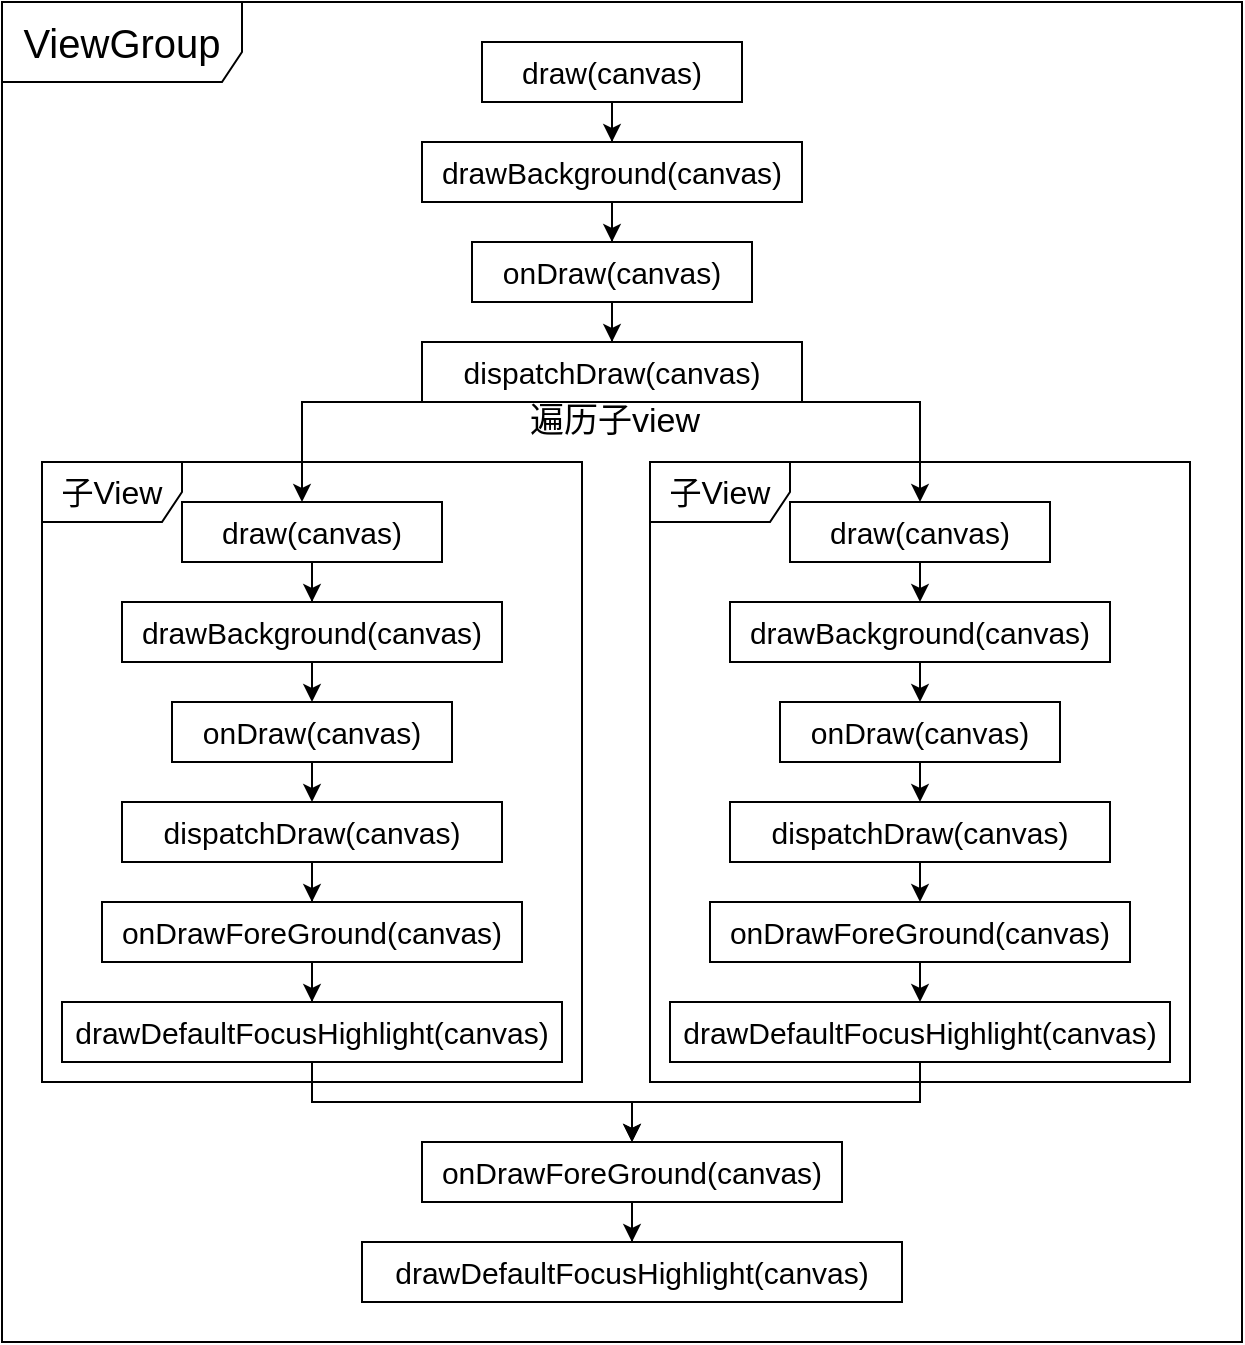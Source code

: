 <mxfile version="13.4.2" type="device"><diagram id="YTTiy2qyTD4znVReCN0a" name="Page-1"><mxGraphModel dx="1221" dy="598" grid="1" gridSize="10" guides="1" tooltips="1" connect="1" arrows="1" fold="1" page="1" pageScale="1" pageWidth="827" pageHeight="1169" math="0" shadow="0"><root><mxCell id="0"/><mxCell id="1" parent="0"/><mxCell id="_5ehZnlaOwpO7Td1cY0_-1" value="&lt;font style=&quot;font-size: 20px&quot;&gt;ViewGroup&lt;/font&gt;" style="shape=umlFrame;whiteSpace=wrap;html=1;width=120;height=40;" vertex="1" parent="1"><mxGeometry x="80" y="40" width="620" height="670" as="geometry"/></mxCell><mxCell id="_5ehZnlaOwpO7Td1cY0_-5" value="" style="edgeStyle=orthogonalEdgeStyle;rounded=0;orthogonalLoop=1;jettySize=auto;html=1;" edge="1" parent="1" source="_5ehZnlaOwpO7Td1cY0_-3" target="_5ehZnlaOwpO7Td1cY0_-4"><mxGeometry relative="1" as="geometry"/></mxCell><mxCell id="_5ehZnlaOwpO7Td1cY0_-3" value="&lt;font style=&quot;font-size: 15px&quot;&gt;draw(canvas)&lt;/font&gt;" style="rounded=0;whiteSpace=wrap;html=1;" vertex="1" parent="1"><mxGeometry x="320" y="60" width="130" height="30" as="geometry"/></mxCell><mxCell id="_5ehZnlaOwpO7Td1cY0_-8" value="" style="edgeStyle=orthogonalEdgeStyle;rounded=0;orthogonalLoop=1;jettySize=auto;html=1;" edge="1" parent="1" source="_5ehZnlaOwpO7Td1cY0_-4" target="_5ehZnlaOwpO7Td1cY0_-7"><mxGeometry relative="1" as="geometry"/></mxCell><mxCell id="_5ehZnlaOwpO7Td1cY0_-4" value="&lt;font style=&quot;font-size: 15px&quot;&gt;drawBackground(canvas)&lt;/font&gt;" style="rounded=0;whiteSpace=wrap;html=1;" vertex="1" parent="1"><mxGeometry x="290" y="110" width="190" height="30" as="geometry"/></mxCell><mxCell id="_5ehZnlaOwpO7Td1cY0_-10" value="" style="edgeStyle=orthogonalEdgeStyle;rounded=0;orthogonalLoop=1;jettySize=auto;html=1;" edge="1" parent="1" source="_5ehZnlaOwpO7Td1cY0_-7" target="_5ehZnlaOwpO7Td1cY0_-9"><mxGeometry relative="1" as="geometry"/></mxCell><mxCell id="_5ehZnlaOwpO7Td1cY0_-7" value="&lt;font style=&quot;font-size: 15px&quot;&gt;onDraw(canvas)&lt;/font&gt;" style="rounded=0;whiteSpace=wrap;html=1;" vertex="1" parent="1"><mxGeometry x="315" y="160" width="140" height="30" as="geometry"/></mxCell><mxCell id="_5ehZnlaOwpO7Td1cY0_-40" style="orthogonalLoop=1;jettySize=auto;html=1;exitX=0.5;exitY=1;exitDx=0;exitDy=0;entryX=0.5;entryY=0;entryDx=0;entryDy=0;strokeColor=#000000;rounded=0;edgeStyle=orthogonalEdgeStyle;" edge="1" parent="1" source="_5ehZnlaOwpO7Td1cY0_-9" target="_5ehZnlaOwpO7Td1cY0_-35"><mxGeometry relative="1" as="geometry"><Array as="points"><mxPoint x="539" y="240"/></Array></mxGeometry></mxCell><mxCell id="_5ehZnlaOwpO7Td1cY0_-55" value="&lt;font style=&quot;font-size: 17px&quot;&gt;遍历子view&lt;/font&gt;" style="edgeLabel;html=1;align=center;verticalAlign=middle;resizable=0;points=[];" vertex="1" connectable="0" parent="_5ehZnlaOwpO7Td1cY0_-40"><mxGeometry x="0.205" y="-2" relative="1" as="geometry"><mxPoint x="-122.35" y="8" as="offset"/></mxGeometry></mxCell><mxCell id="_5ehZnlaOwpO7Td1cY0_-9" value="&lt;font style=&quot;font-size: 15px&quot;&gt;dispatchDraw(canvas)&lt;/font&gt;" style="rounded=0;whiteSpace=wrap;html=1;" vertex="1" parent="1"><mxGeometry x="290" y="210" width="190" height="30" as="geometry"/></mxCell><mxCell id="_5ehZnlaOwpO7Td1cY0_-15" value="&lt;font style=&quot;font-size: 16px&quot;&gt;子View&lt;/font&gt;" style="shape=umlFrame;whiteSpace=wrap;html=1;width=70;height=30;" vertex="1" parent="1"><mxGeometry x="100" y="270" width="270" height="310" as="geometry"/></mxCell><mxCell id="_5ehZnlaOwpO7Td1cY0_-17" value="" style="endArrow=classic;html=1;exitX=0.5;exitY=1;exitDx=0;exitDy=0;rounded=0;edgeStyle=orthogonalEdgeStyle;" edge="1" parent="1" source="_5ehZnlaOwpO7Td1cY0_-9"><mxGeometry width="50" height="50" relative="1" as="geometry"><mxPoint x="510" y="340" as="sourcePoint"/><mxPoint x="230" y="290" as="targetPoint"/><Array as="points"><mxPoint x="230" y="240"/></Array></mxGeometry></mxCell><mxCell id="_5ehZnlaOwpO7Td1cY0_-26" style="edgeStyle=orthogonalEdgeStyle;rounded=0;orthogonalLoop=1;jettySize=auto;html=1;exitX=0.5;exitY=1;exitDx=0;exitDy=0;" edge="1" parent="1" source="_5ehZnlaOwpO7Td1cY0_-19" target="_5ehZnlaOwpO7Td1cY0_-20"><mxGeometry relative="1" as="geometry"/></mxCell><mxCell id="_5ehZnlaOwpO7Td1cY0_-19" value="&lt;font style=&quot;font-size: 15px&quot;&gt;draw(canvas)&lt;/font&gt;" style="rounded=0;whiteSpace=wrap;html=1;" vertex="1" parent="1"><mxGeometry x="170" y="290" width="130" height="30" as="geometry"/></mxCell><mxCell id="_5ehZnlaOwpO7Td1cY0_-27" style="edgeStyle=orthogonalEdgeStyle;rounded=0;orthogonalLoop=1;jettySize=auto;html=1;exitX=0.5;exitY=1;exitDx=0;exitDy=0;entryX=0.5;entryY=0;entryDx=0;entryDy=0;" edge="1" parent="1" source="_5ehZnlaOwpO7Td1cY0_-20" target="_5ehZnlaOwpO7Td1cY0_-21"><mxGeometry relative="1" as="geometry"/></mxCell><mxCell id="_5ehZnlaOwpO7Td1cY0_-20" value="&lt;font style=&quot;font-size: 15px&quot;&gt;drawBackground(canvas)&lt;/font&gt;" style="rounded=0;whiteSpace=wrap;html=1;" vertex="1" parent="1"><mxGeometry x="140" y="340" width="190" height="30" as="geometry"/></mxCell><mxCell id="_5ehZnlaOwpO7Td1cY0_-29" style="edgeStyle=orthogonalEdgeStyle;rounded=0;orthogonalLoop=1;jettySize=auto;html=1;exitX=0.5;exitY=1;exitDx=0;exitDy=0;entryX=0.5;entryY=0;entryDx=0;entryDy=0;" edge="1" parent="1" source="_5ehZnlaOwpO7Td1cY0_-21" target="_5ehZnlaOwpO7Td1cY0_-28"><mxGeometry relative="1" as="geometry"/></mxCell><mxCell id="_5ehZnlaOwpO7Td1cY0_-21" value="&lt;font style=&quot;font-size: 15px&quot;&gt;onDraw(canvas)&lt;/font&gt;" style="rounded=0;whiteSpace=wrap;html=1;" vertex="1" parent="1"><mxGeometry x="165" y="390" width="140" height="30" as="geometry"/></mxCell><mxCell id="_5ehZnlaOwpO7Td1cY0_-31" value="" style="edgeStyle=orthogonalEdgeStyle;rounded=0;orthogonalLoop=1;jettySize=auto;html=1;" edge="1" parent="1" source="_5ehZnlaOwpO7Td1cY0_-28" target="_5ehZnlaOwpO7Td1cY0_-30"><mxGeometry relative="1" as="geometry"/></mxCell><mxCell id="_5ehZnlaOwpO7Td1cY0_-28" value="&lt;font style=&quot;font-size: 15px&quot;&gt;dispatchDraw(canvas)&lt;/font&gt;" style="rounded=0;whiteSpace=wrap;html=1;" vertex="1" parent="1"><mxGeometry x="140" y="440" width="190" height="30" as="geometry"/></mxCell><mxCell id="_5ehZnlaOwpO7Td1cY0_-48" value="" style="edgeStyle=orthogonalEdgeStyle;rounded=0;orthogonalLoop=1;jettySize=auto;html=1;strokeColor=#000000;" edge="1" parent="1" source="_5ehZnlaOwpO7Td1cY0_-30" target="_5ehZnlaOwpO7Td1cY0_-47"><mxGeometry relative="1" as="geometry"/></mxCell><mxCell id="_5ehZnlaOwpO7Td1cY0_-30" value="&lt;font style=&quot;font-size: 15px&quot;&gt;onDrawForeGround(canvas)&lt;/font&gt;" style="rounded=0;whiteSpace=wrap;html=1;" vertex="1" parent="1"><mxGeometry x="130" y="490" width="210" height="30" as="geometry"/></mxCell><mxCell id="_5ehZnlaOwpO7Td1cY0_-49" style="edgeStyle=orthogonalEdgeStyle;rounded=0;orthogonalLoop=1;jettySize=auto;html=1;exitX=0.5;exitY=1;exitDx=0;exitDy=0;entryX=0.5;entryY=0;entryDx=0;entryDy=0;strokeColor=#000000;" edge="1" parent="1" source="_5ehZnlaOwpO7Td1cY0_-47" target="_5ehZnlaOwpO7Td1cY0_-32"><mxGeometry relative="1" as="geometry"/></mxCell><mxCell id="_5ehZnlaOwpO7Td1cY0_-47" value="&lt;font style=&quot;font-size: 15px&quot;&gt;drawDefaultFocusHighlight(canvas)&lt;/font&gt;" style="rounded=0;whiteSpace=wrap;html=1;" vertex="1" parent="1"><mxGeometry x="110" y="540" width="250" height="30" as="geometry"/></mxCell><mxCell id="_5ehZnlaOwpO7Td1cY0_-54" value="" style="edgeStyle=orthogonalEdgeStyle;rounded=0;orthogonalLoop=1;jettySize=auto;html=1;strokeColor=#000000;" edge="1" parent="1" source="_5ehZnlaOwpO7Td1cY0_-32" target="_5ehZnlaOwpO7Td1cY0_-53"><mxGeometry relative="1" as="geometry"/></mxCell><mxCell id="_5ehZnlaOwpO7Td1cY0_-32" value="&lt;font style=&quot;font-size: 15px&quot;&gt;onDrawForeGround(canvas)&lt;/font&gt;" style="rounded=0;whiteSpace=wrap;html=1;" vertex="1" parent="1"><mxGeometry x="290" y="610" width="210" height="30" as="geometry"/></mxCell><mxCell id="_5ehZnlaOwpO7Td1cY0_-53" value="&lt;font style=&quot;font-size: 15px&quot;&gt;drawDefaultFocusHighlight(canvas)&lt;/font&gt;" style="rounded=0;whiteSpace=wrap;html=1;" vertex="1" parent="1"><mxGeometry x="260" y="660" width="270" height="30" as="geometry"/></mxCell><mxCell id="_5ehZnlaOwpO7Td1cY0_-34" value="&lt;font style=&quot;font-size: 16px&quot;&gt;子View&lt;/font&gt;" style="shape=umlFrame;whiteSpace=wrap;html=1;width=70;height=30;" vertex="1" parent="1"><mxGeometry x="404" y="270" width="270" height="310" as="geometry"/></mxCell><mxCell id="_5ehZnlaOwpO7Td1cY0_-41" style="edgeStyle=orthogonalEdgeStyle;rounded=0;orthogonalLoop=1;jettySize=auto;html=1;exitX=0.5;exitY=1;exitDx=0;exitDy=0;entryX=0.5;entryY=0;entryDx=0;entryDy=0;strokeColor=#000000;" edge="1" parent="1" source="_5ehZnlaOwpO7Td1cY0_-35" target="_5ehZnlaOwpO7Td1cY0_-36"><mxGeometry relative="1" as="geometry"/></mxCell><mxCell id="_5ehZnlaOwpO7Td1cY0_-35" value="&lt;font style=&quot;font-size: 15px&quot;&gt;draw(canvas)&lt;/font&gt;" style="rounded=0;whiteSpace=wrap;html=1;" vertex="1" parent="1"><mxGeometry x="474" y="290" width="130" height="30" as="geometry"/></mxCell><mxCell id="_5ehZnlaOwpO7Td1cY0_-42" style="edgeStyle=orthogonalEdgeStyle;rounded=0;orthogonalLoop=1;jettySize=auto;html=1;exitX=0.5;exitY=1;exitDx=0;exitDy=0;entryX=0.5;entryY=0;entryDx=0;entryDy=0;strokeColor=#000000;" edge="1" parent="1" source="_5ehZnlaOwpO7Td1cY0_-36" target="_5ehZnlaOwpO7Td1cY0_-37"><mxGeometry relative="1" as="geometry"/></mxCell><mxCell id="_5ehZnlaOwpO7Td1cY0_-36" value="&lt;font style=&quot;font-size: 15px&quot;&gt;drawBackground(canvas)&lt;/font&gt;" style="rounded=0;whiteSpace=wrap;html=1;" vertex="1" parent="1"><mxGeometry x="444" y="340" width="190" height="30" as="geometry"/></mxCell><mxCell id="_5ehZnlaOwpO7Td1cY0_-43" style="edgeStyle=orthogonalEdgeStyle;rounded=0;orthogonalLoop=1;jettySize=auto;html=1;exitX=0.5;exitY=1;exitDx=0;exitDy=0;entryX=0.5;entryY=0;entryDx=0;entryDy=0;strokeColor=#000000;" edge="1" parent="1" source="_5ehZnlaOwpO7Td1cY0_-37" target="_5ehZnlaOwpO7Td1cY0_-38"><mxGeometry relative="1" as="geometry"/></mxCell><mxCell id="_5ehZnlaOwpO7Td1cY0_-37" value="&lt;font style=&quot;font-size: 15px&quot;&gt;onDraw(canvas)&lt;/font&gt;" style="rounded=0;whiteSpace=wrap;html=1;" vertex="1" parent="1"><mxGeometry x="469" y="390" width="140" height="30" as="geometry"/></mxCell><mxCell id="_5ehZnlaOwpO7Td1cY0_-45" style="edgeStyle=orthogonalEdgeStyle;rounded=0;orthogonalLoop=1;jettySize=auto;html=1;exitX=0.5;exitY=1;exitDx=0;exitDy=0;entryX=0.5;entryY=0;entryDx=0;entryDy=0;strokeColor=#000000;" edge="1" parent="1" source="_5ehZnlaOwpO7Td1cY0_-38" target="_5ehZnlaOwpO7Td1cY0_-39"><mxGeometry relative="1" as="geometry"/></mxCell><mxCell id="_5ehZnlaOwpO7Td1cY0_-38" value="&lt;font style=&quot;font-size: 15px&quot;&gt;dispatchDraw(canvas)&lt;/font&gt;" style="rounded=0;whiteSpace=wrap;html=1;" vertex="1" parent="1"><mxGeometry x="444" y="440" width="190" height="30" as="geometry"/></mxCell><mxCell id="_5ehZnlaOwpO7Td1cY0_-51" style="edgeStyle=orthogonalEdgeStyle;rounded=0;orthogonalLoop=1;jettySize=auto;html=1;exitX=0.5;exitY=1;exitDx=0;exitDy=0;entryX=0.5;entryY=0;entryDx=0;entryDy=0;strokeColor=#000000;" edge="1" parent="1" source="_5ehZnlaOwpO7Td1cY0_-39" target="_5ehZnlaOwpO7Td1cY0_-50"><mxGeometry relative="1" as="geometry"/></mxCell><mxCell id="_5ehZnlaOwpO7Td1cY0_-39" value="&lt;font style=&quot;font-size: 15px&quot;&gt;onDrawForeGround(canvas)&lt;/font&gt;" style="rounded=0;whiteSpace=wrap;html=1;" vertex="1" parent="1"><mxGeometry x="434" y="490" width="210" height="30" as="geometry"/></mxCell><mxCell id="_5ehZnlaOwpO7Td1cY0_-52" style="edgeStyle=orthogonalEdgeStyle;rounded=0;orthogonalLoop=1;jettySize=auto;html=1;exitX=0.5;exitY=1;exitDx=0;exitDy=0;entryX=0.5;entryY=0;entryDx=0;entryDy=0;strokeColor=#000000;" edge="1" parent="1" source="_5ehZnlaOwpO7Td1cY0_-50" target="_5ehZnlaOwpO7Td1cY0_-32"><mxGeometry relative="1" as="geometry"/></mxCell><mxCell id="_5ehZnlaOwpO7Td1cY0_-50" value="&lt;font style=&quot;font-size: 15px&quot;&gt;drawDefaultFocusHighlight(canvas)&lt;/font&gt;" style="rounded=0;whiteSpace=wrap;html=1;" vertex="1" parent="1"><mxGeometry x="414" y="540" width="250" height="30" as="geometry"/></mxCell></root></mxGraphModel></diagram></mxfile>